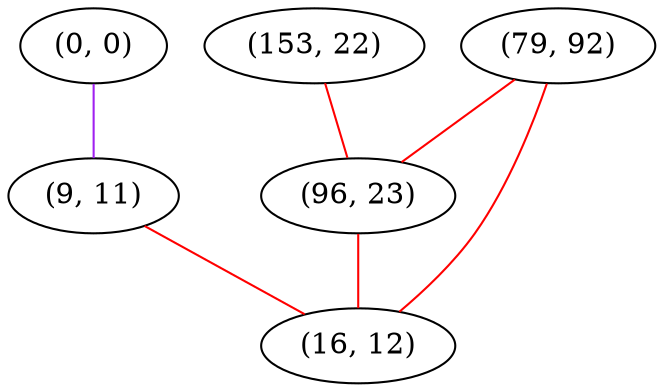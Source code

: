 graph "" {
"(0, 0)";
"(79, 92)";
"(9, 11)";
"(153, 22)";
"(96, 23)";
"(16, 12)";
"(0, 0)" -- "(9, 11)"  [color=purple, key=0, weight=4];
"(79, 92)" -- "(96, 23)"  [color=red, key=0, weight=1];
"(79, 92)" -- "(16, 12)"  [color=red, key=0, weight=1];
"(9, 11)" -- "(16, 12)"  [color=red, key=0, weight=1];
"(153, 22)" -- "(96, 23)"  [color=red, key=0, weight=1];
"(96, 23)" -- "(16, 12)"  [color=red, key=0, weight=1];
}
